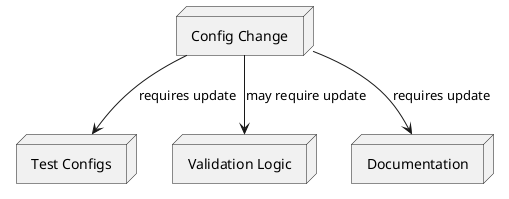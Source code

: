 @startuml Config Change Impact
   
   node "Config Change" as CC
   node "Test Configs" as TC
   node "Validation Logic" as VL
   node "Documentation" as D
   
   CC --> TC : requires update
   CC --> VL : may require update
   CC --> D : requires update
   
   @enduml
